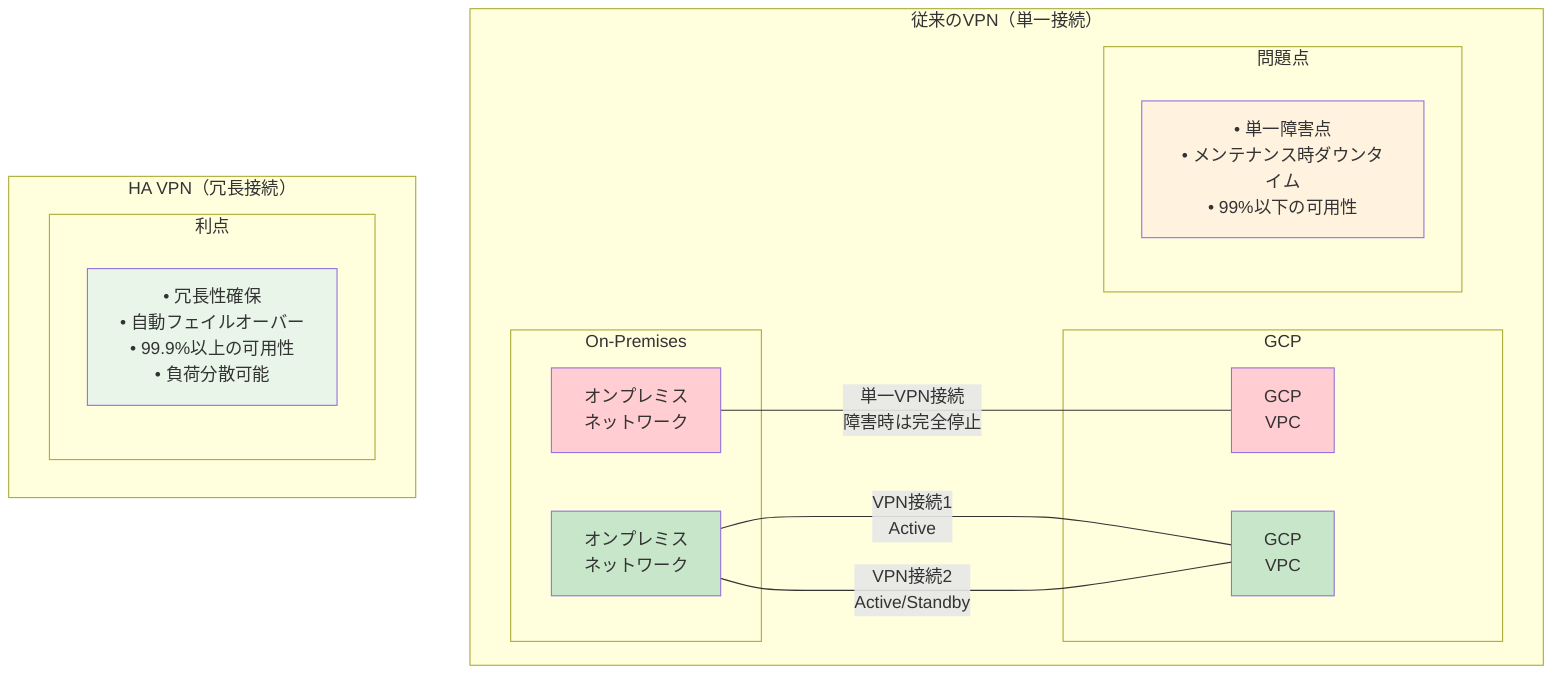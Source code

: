 graph TB
    subgraph "従来のVPN（単一接続）"
        subgraph "On-Premises"
            OP1[オンプレミス<br/>ネットワーク]
        end

        subgraph "GCP"
            GCP1[GCP<br/>VPC]
        end

        OP1 ----|単一VPN接続<br/>障害時は完全停止| GCP1

        subgraph "問題点"
            P1[• 単一障害点<br/>• メンテナンス時ダウンタイム<br/>• 99%以下の可用性]
        end
    end

    subgraph "HA VPN（冗長接続）"
        subgraph "On-Premises"
            OP2[オンプレミス<br/>ネットワーク]
        end

        subgraph "GCP"
            GCP2[GCP<br/>VPC]
        end

        OP2 ----|VPN接続1<br/>Active| GCP2
        OP2 ----|VPN接続2<br/>Active/Standby| GCP2

        subgraph "利点"
            A1[• 冗長性確保<br/>• 自動フェイルオーバー<br/>• 99.9%以上の可用性<br/>• 負荷分散可能]
        end
    end

    %% スタイル
    classDef traditional fill:#ffcdd2
    classDef ha fill:#c8e6c9
    classDef problem fill:#fff3e0
    classDef advantage fill:#e8f5e8

    class OP1,GCP1 traditional
    class OP2,GCP2 ha
    class P1 problem
    class A1 advantage